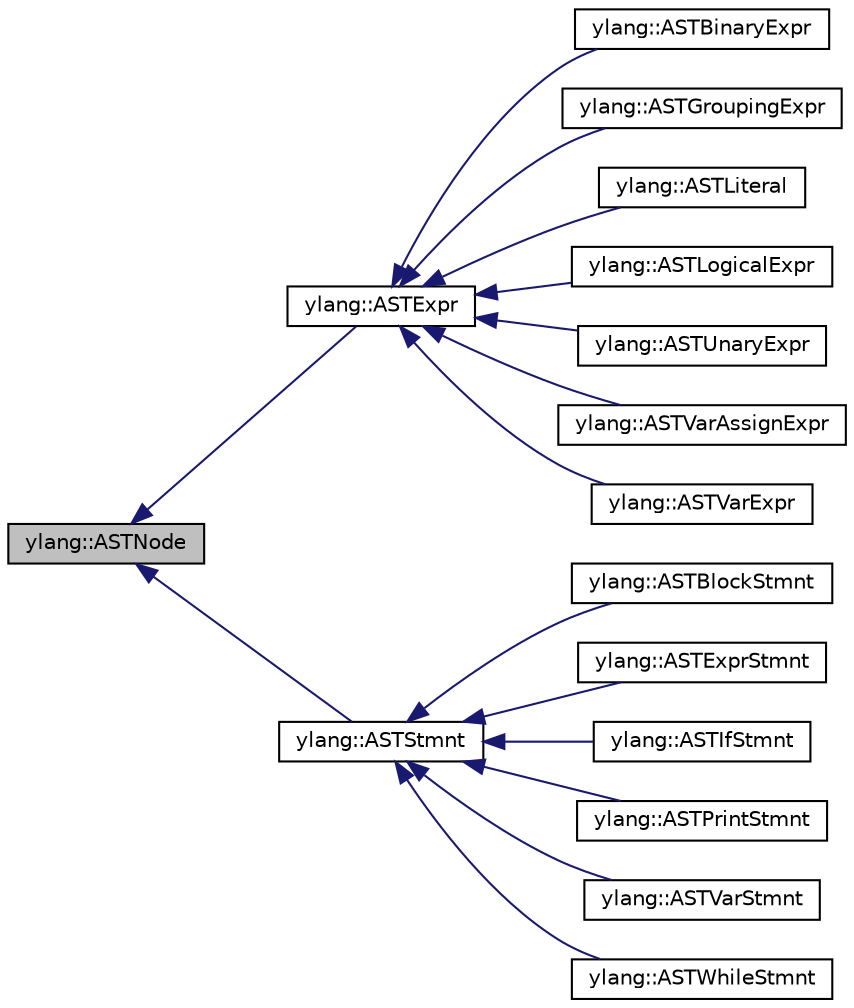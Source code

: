 digraph "ylang::ASTNode"
{
 // LATEX_PDF_SIZE
  edge [fontname="Helvetica",fontsize="10",labelfontname="Helvetica",labelfontsize="10"];
  node [fontname="Helvetica",fontsize="10",shape=record];
  rankdir="LR";
  Node1 [label="ylang::ASTNode",height=0.2,width=0.4,color="black", fillcolor="grey75", style="filled", fontcolor="black",tooltip="Abstract class used to represent a node in the AST."];
  Node1 -> Node2 [dir="back",color="midnightblue",fontsize="10",style="solid",fontname="Helvetica"];
  Node2 [label="ylang::ASTExpr",height=0.2,width=0.4,color="black", fillcolor="white", style="filled",URL="$d2/d00/classylang_1_1ASTExpr.html",tooltip="Abstract class used to represent an expression in the AST."];
  Node2 -> Node3 [dir="back",color="midnightblue",fontsize="10",style="solid",fontname="Helvetica"];
  Node3 [label="ylang::ASTBinaryExpr",height=0.2,width=0.4,color="black", fillcolor="white", style="filled",URL="$da/d79/classylang_1_1ASTBinaryExpr.html",tooltip="Class used to represent a binary expression in the AST."];
  Node2 -> Node4 [dir="back",color="midnightblue",fontsize="10",style="solid",fontname="Helvetica"];
  Node4 [label="ylang::ASTGroupingExpr",height=0.2,width=0.4,color="black", fillcolor="white", style="filled",URL="$dc/dce/classylang_1_1ASTGroupingExpr.html",tooltip="Class used to represent a grouping expression in the AST."];
  Node2 -> Node5 [dir="back",color="midnightblue",fontsize="10",style="solid",fontname="Helvetica"];
  Node5 [label="ylang::ASTLiteral",height=0.2,width=0.4,color="black", fillcolor="white", style="filled",URL="$dd/d44/classylang_1_1ASTLiteral.html",tooltip="Class used to represent a literal in the AST."];
  Node2 -> Node6 [dir="back",color="midnightblue",fontsize="10",style="solid",fontname="Helvetica"];
  Node6 [label="ylang::ASTLogicalExpr",height=0.2,width=0.4,color="black", fillcolor="white", style="filled",URL="$d6/d7d/classylang_1_1ASTLogicalExpr.html",tooltip="Class used to represent a logical expression in the AST."];
  Node2 -> Node7 [dir="back",color="midnightblue",fontsize="10",style="solid",fontname="Helvetica"];
  Node7 [label="ylang::ASTUnaryExpr",height=0.2,width=0.4,color="black", fillcolor="white", style="filled",URL="$d5/d2b/classylang_1_1ASTUnaryExpr.html",tooltip="Class used to represent a unary expression in the AST."];
  Node2 -> Node8 [dir="back",color="midnightblue",fontsize="10",style="solid",fontname="Helvetica"];
  Node8 [label="ylang::ASTVarAssignExpr",height=0.2,width=0.4,color="black", fillcolor="white", style="filled",URL="$d3/d18/classylang_1_1ASTVarAssignExpr.html",tooltip="Class used to represent a variable assignment expression in the AST."];
  Node2 -> Node9 [dir="back",color="midnightblue",fontsize="10",style="solid",fontname="Helvetica"];
  Node9 [label="ylang::ASTVarExpr",height=0.2,width=0.4,color="black", fillcolor="white", style="filled",URL="$d1/df4/classylang_1_1ASTVarExpr.html",tooltip="Class used to represent a variable expression in the AST."];
  Node1 -> Node10 [dir="back",color="midnightblue",fontsize="10",style="solid",fontname="Helvetica"];
  Node10 [label="ylang::ASTStmnt",height=0.2,width=0.4,color="black", fillcolor="white", style="filled",URL="$d1/da7/classylang_1_1ASTStmnt.html",tooltip="Abstract class used to represent a statement in the AST."];
  Node10 -> Node11 [dir="back",color="midnightblue",fontsize="10",style="solid",fontname="Helvetica"];
  Node11 [label="ylang::ASTBlockStmnt",height=0.2,width=0.4,color="black", fillcolor="white", style="filled",URL="$d3/d42/classylang_1_1ASTBlockStmnt.html",tooltip="Class used to represent a block statement in the AST."];
  Node10 -> Node12 [dir="back",color="midnightblue",fontsize="10",style="solid",fontname="Helvetica"];
  Node12 [label="ylang::ASTExprStmnt",height=0.2,width=0.4,color="black", fillcolor="white", style="filled",URL="$d2/dfe/classylang_1_1ASTExprStmnt.html",tooltip="Class used to represent an expression statement in the AST."];
  Node10 -> Node13 [dir="back",color="midnightblue",fontsize="10",style="solid",fontname="Helvetica"];
  Node13 [label="ylang::ASTIfStmnt",height=0.2,width=0.4,color="black", fillcolor="white", style="filled",URL="$dc/df0/classylang_1_1ASTIfStmnt.html",tooltip="Class used to represent an if statement in the AST."];
  Node10 -> Node14 [dir="back",color="midnightblue",fontsize="10",style="solid",fontname="Helvetica"];
  Node14 [label="ylang::ASTPrintStmnt",height=0.2,width=0.4,color="black", fillcolor="white", style="filled",URL="$d8/d93/classylang_1_1ASTPrintStmnt.html",tooltip="Class used to represent a print statement in the AST."];
  Node10 -> Node15 [dir="back",color="midnightblue",fontsize="10",style="solid",fontname="Helvetica"];
  Node15 [label="ylang::ASTVarStmnt",height=0.2,width=0.4,color="black", fillcolor="white", style="filled",URL="$d6/d75/classylang_1_1ASTVarStmnt.html",tooltip="Class used to represent a variable statement in the AST."];
  Node10 -> Node16 [dir="back",color="midnightblue",fontsize="10",style="solid",fontname="Helvetica"];
  Node16 [label="ylang::ASTWhileStmnt",height=0.2,width=0.4,color="black", fillcolor="white", style="filled",URL="$dd/d30/classylang_1_1ASTWhileStmnt.html",tooltip="Class used to represent a while statement in the AST."];
}
